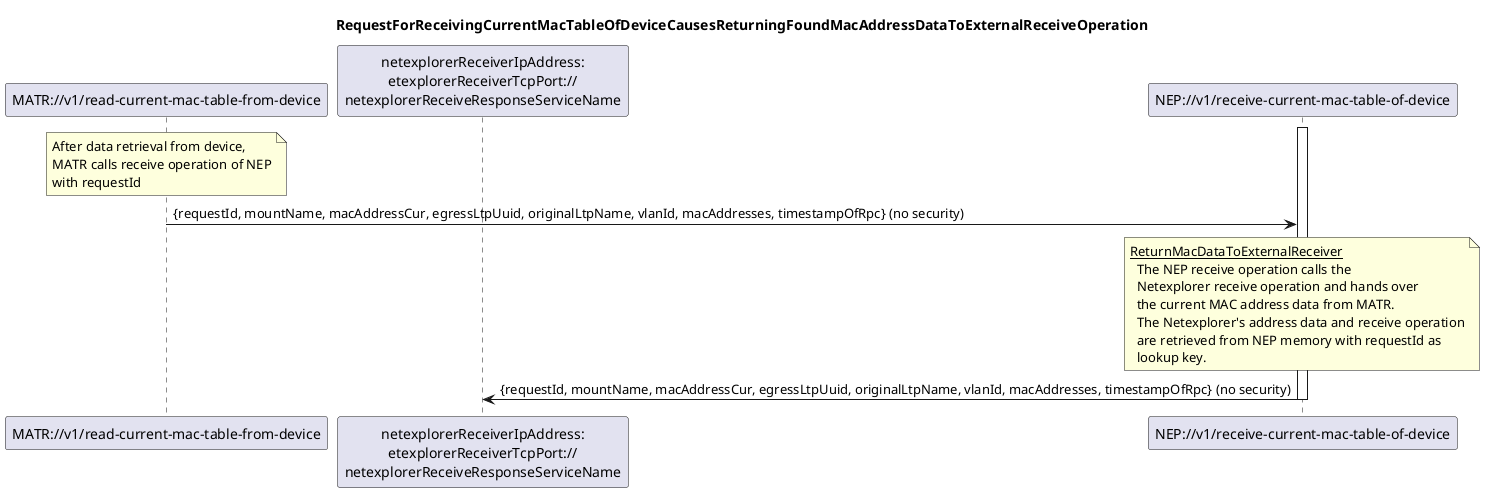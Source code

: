 @startuml 003_ReceiveCurrentMacTableOfDevice
skinparam responseMessageBelowArrow true

title 
  RequestForReceivingCurrentMacTableOfDeviceCausesReturningFoundMacAddressDataToExternalReceiveOperation
end title

participant "MATR://v1/read-current-mac-table-from-device" as matr
participant "netexplorerReceiverIpAddress:\netexplorerReceiverTcpPort://\nnetexplorerReceiveResponseServiceName" as receiver
participant "NEP://v1/receive-current-mac-table-of-device" as nep

activate nep

note over matr
  After data retrieval from device, 
  MATR calls receive operation of NEP
  with requestId
end note
matr -> nep: {requestId, mountName, macAddressCur, egressLtpUuid, originalLtpName, vlanId, macAddresses, timestampOfRpc} (no security)

  
note over nep
  <u>ReturnMacDataToExternalReceiver</u>
    The NEP receive operation calls the 
    Netexplorer receive operation and hands over
    the current MAC address data from MATR.
    The Netexplorer's address data and receive operation
    are retrieved from NEP memory with requestId as 
    lookup key.
end note
nep -> receiver: {requestId, mountName, macAddressCur, egressLtpUuid, originalLtpName, vlanId, macAddresses, timestampOfRpc} (no security)


deactivate nep


@enduml